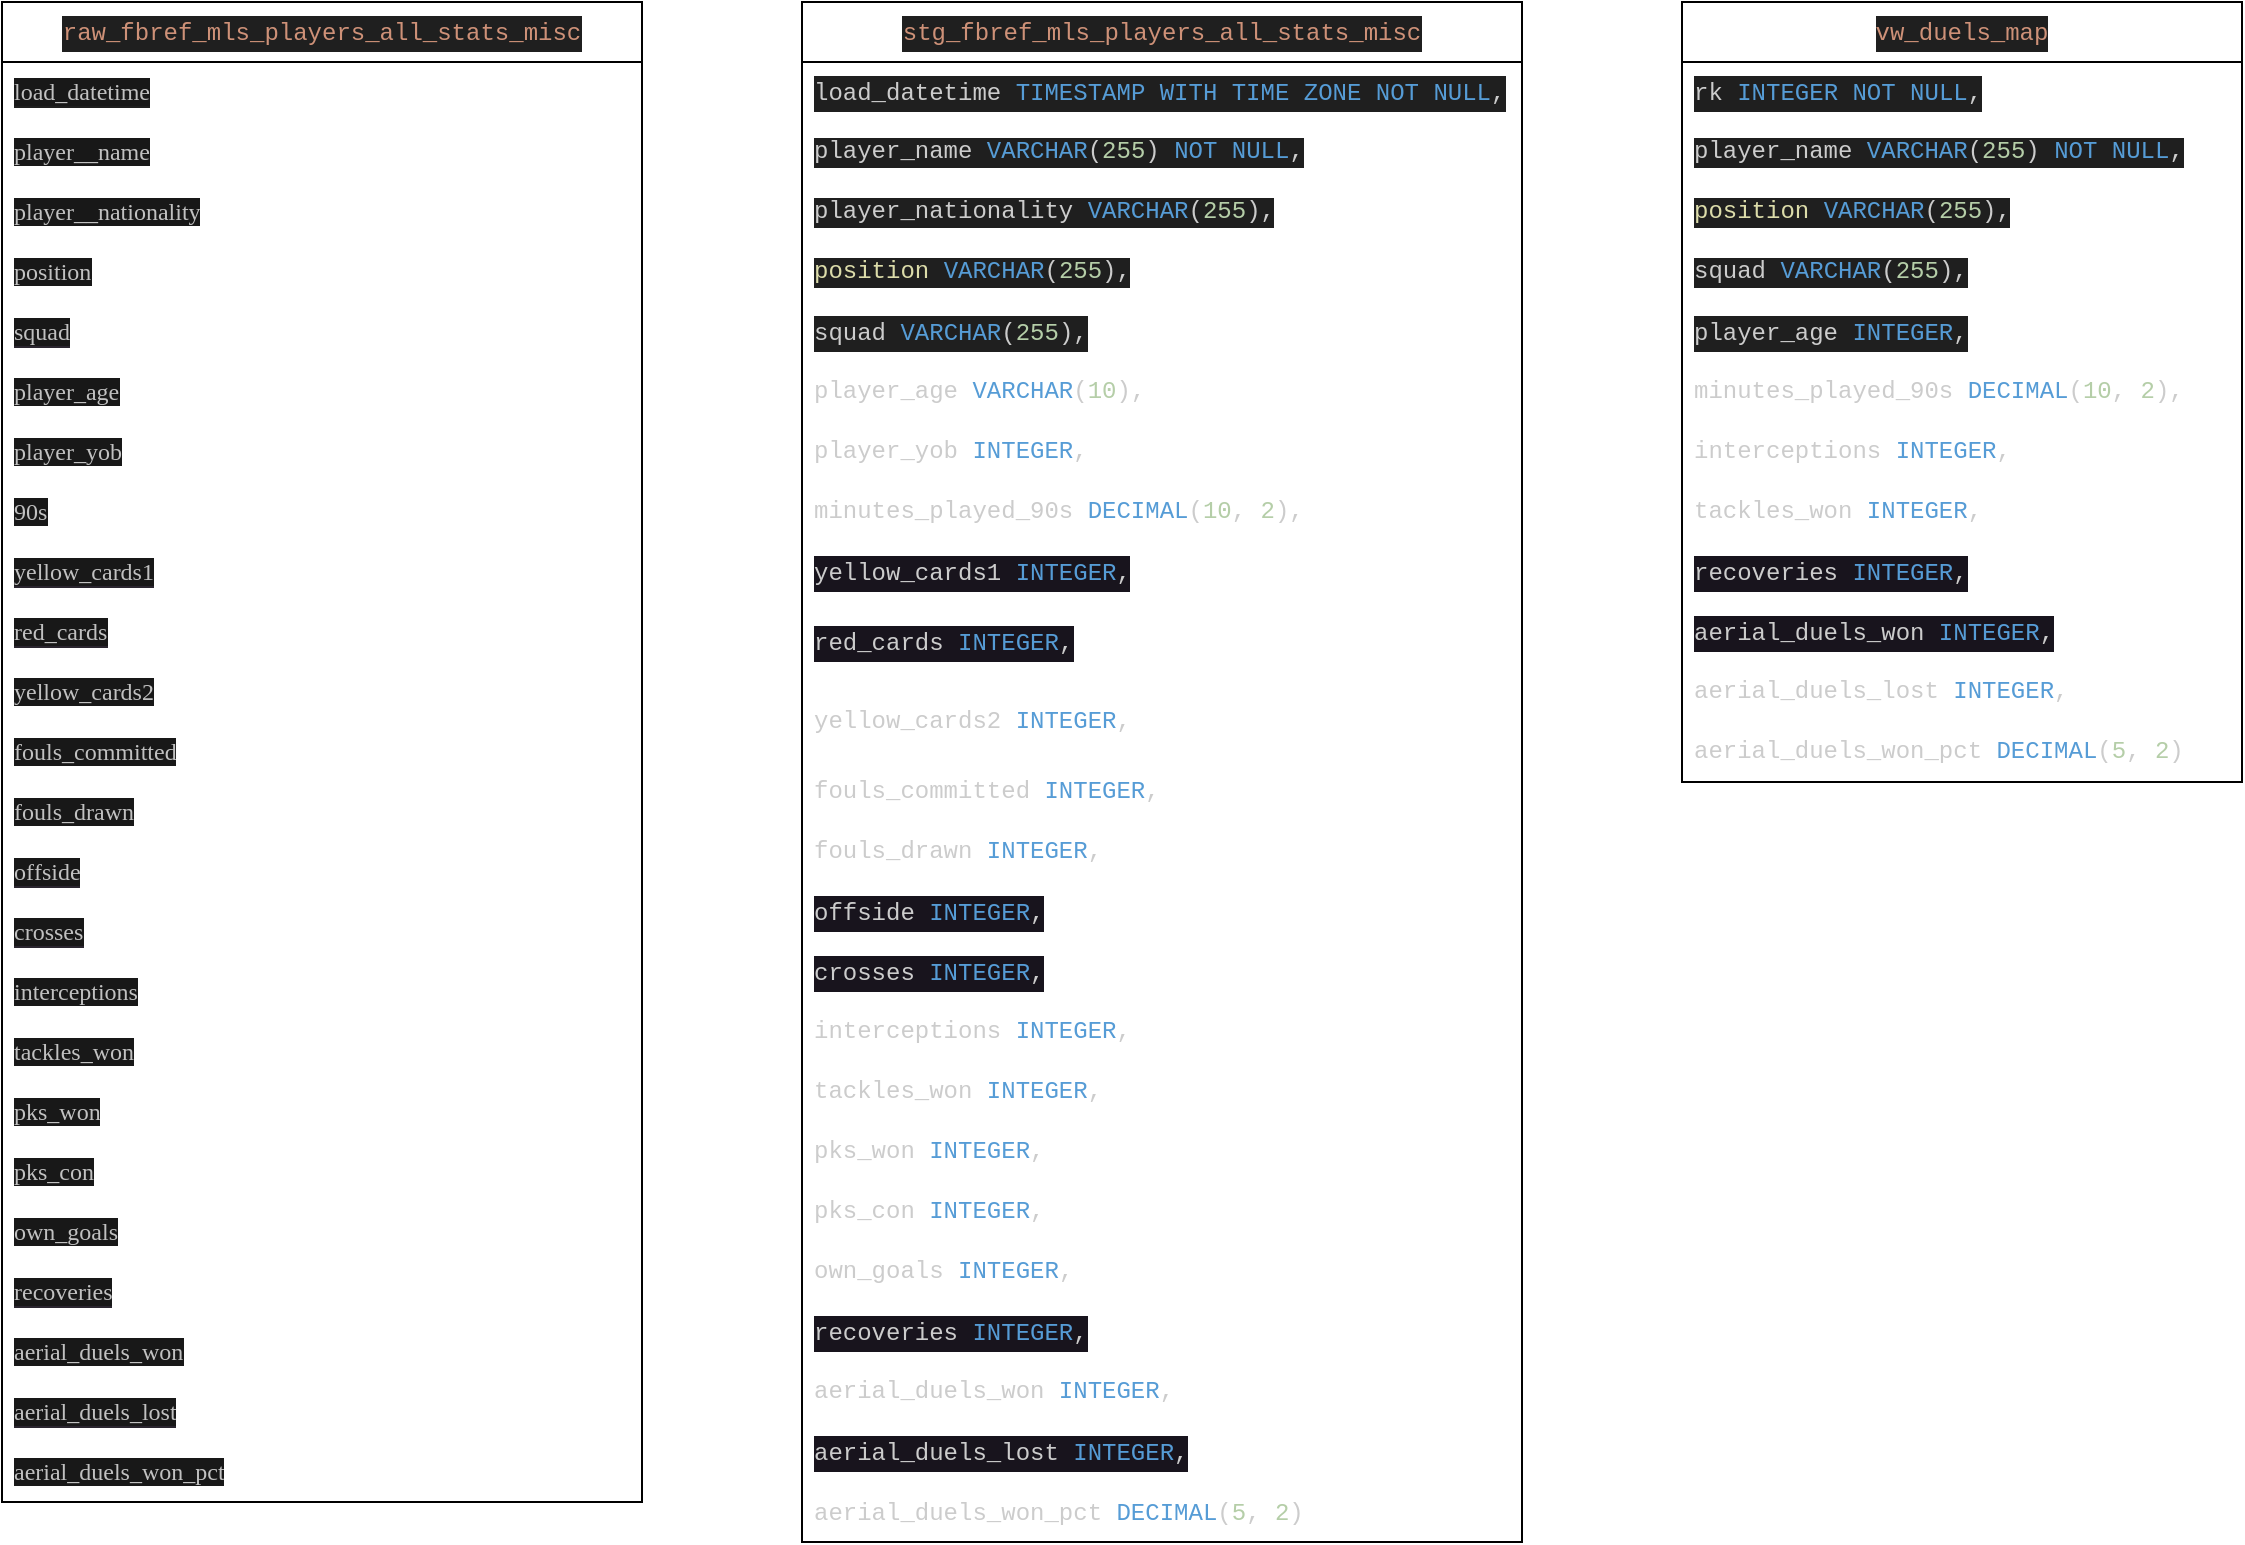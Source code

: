 <mxfile>
    <diagram id="2ooPZvYJXA2Dabi7b_5V" name="Page-1">
        <mxGraphModel dx="1432" dy="1253" grid="1" gridSize="10" guides="1" tooltips="1" connect="1" arrows="1" fold="1" page="0" pageScale="1" pageWidth="850" pageHeight="1100" math="0" shadow="0">
            <root>
                <mxCell id="0"/>
                <mxCell id="1" parent="0"/>
                <mxCell id="2" value="&lt;div style=&quot;color: rgb(204, 204, 204); background-color: rgb(31, 31, 31); font-family: Menlo, Monaco, &amp;quot;Courier New&amp;quot;, monospace; line-height: 18px;&quot;&gt;&lt;span style=&quot;color: #ce9178;&quot;&gt;raw_fbref_mls_players_all_stats_misc&lt;/span&gt;&lt;/div&gt;" style="swimlane;fontStyle=0;childLayout=stackLayout;horizontal=1;startSize=30;horizontalStack=0;resizeParent=1;resizeParentMax=0;resizeLast=0;collapsible=1;marginBottom=0;whiteSpace=wrap;html=1;" vertex="1" parent="1">
                    <mxGeometry x="-400" y="-40" width="320" height="750" as="geometry">
                        <mxRectangle x="120" y="330" width="300" height="30" as="alternateBounds"/>
                    </mxGeometry>
                </mxCell>
                <mxCell id="3" value="&lt;div style=&quot;color: rgb(204, 204, 204); background-color: rgb(31, 31, 31); font-family: Menlo, Monaco, &amp;quot;Courier New&amp;quot;, monospace; line-height: 18px;&quot;&gt;&lt;p style=&quot;margin: 0px; font-variant-numeric: normal; font-variant-east-asian: normal; font-variant-alternates: normal; font-size-adjust: none; font-kerning: auto; font-optical-sizing: auto; font-feature-settings: normal; font-variation-settings: normal; font-variant-position: normal; font-stretch: normal; line-height: normal; font-family: Menlo; color: rgb(193, 193, 193); -webkit-text-stroke-color: rgb(193, 193, 193);&quot; class=&quot;p1&quot;&gt;&lt;span style=&quot;font-kerning: none; background-color: rgb(24, 24, 24);&quot; class=&quot;s1&quot;&gt;load_datetime&lt;/span&gt;&lt;/p&gt;&lt;/div&gt;" style="text;strokeColor=none;fillColor=none;align=left;verticalAlign=middle;spacingLeft=4;spacingRight=4;overflow=hidden;points=[[0,0.5],[1,0.5]];portConstraint=eastwest;rotatable=0;whiteSpace=wrap;html=1;" vertex="1" parent="2">
                    <mxGeometry y="30" width="320" height="30" as="geometry"/>
                </mxCell>
                <mxCell id="4" value="&lt;p style=&quot;font-variant-numeric: normal; font-variant-east-asian: normal; font-variant-alternates: normal; font-size-adjust: none; font-kerning: auto; font-optical-sizing: auto; font-feature-settings: normal; font-variation-settings: normal; font-variant-position: normal; font-stretch: normal; line-height: normal; font-family: Menlo; -webkit-text-stroke-color: rgb(193, 193, 193); margin: 0px; color: rgb(193, 193, 193);&quot; class=&quot;p1&quot;&gt;&lt;span style=&quot;font-kerning: none; background-color: rgb(24, 24, 24);&quot; class=&quot;s1&quot;&gt;player__name&lt;/span&gt;&lt;/p&gt;" style="text;strokeColor=none;fillColor=none;align=left;verticalAlign=middle;spacingLeft=4;spacingRight=4;overflow=hidden;points=[[0,0.5],[1,0.5]];portConstraint=eastwest;rotatable=0;whiteSpace=wrap;html=1;" vertex="1" parent="2">
                    <mxGeometry y="60" width="320" height="30" as="geometry"/>
                </mxCell>
                <mxCell id="5" value="&lt;p style=&quot;font-variant-numeric: normal; font-variant-east-asian: normal; font-variant-alternates: normal; font-size-adjust: none; font-kerning: auto; font-optical-sizing: auto; font-feature-settings: normal; font-variation-settings: normal; font-variant-position: normal; font-stretch: normal; line-height: normal; font-family: Menlo; -webkit-text-stroke-color: rgb(193, 193, 193); margin: 0px; color: rgb(193, 193, 193);&quot; class=&quot;p1&quot;&gt;&lt;span style=&quot;font-kerning: none; background-color: rgb(24, 24, 24);&quot; class=&quot;s1&quot;&gt;player__nationality&lt;/span&gt;&lt;/p&gt;" style="text;strokeColor=none;fillColor=none;align=left;verticalAlign=middle;spacingLeft=4;spacingRight=4;overflow=hidden;points=[[0,0.5],[1,0.5]];portConstraint=eastwest;rotatable=0;whiteSpace=wrap;html=1;" vertex="1" parent="2">
                    <mxGeometry y="90" width="320" height="30" as="geometry"/>
                </mxCell>
                <mxCell id="11" value="&lt;p style=&quot;margin: 0px; font-variant-numeric: normal; font-variant-east-asian: normal; font-variant-alternates: normal; font-size-adjust: none; font-kerning: auto; font-optical-sizing: auto; font-feature-settings: normal; font-variation-settings: normal; font-variant-position: normal; font-stretch: normal; line-height: normal; font-family: Menlo; color: rgb(193, 193, 193); -webkit-text-stroke-color: rgb(193, 193, 193);&quot; class=&quot;p1&quot;&gt;&lt;span style=&quot;font-kerning: none; background-color: rgb(24, 24, 24);&quot; class=&quot;s1&quot;&gt;position&lt;/span&gt;&lt;/p&gt;" style="text;strokeColor=none;fillColor=none;align=left;verticalAlign=middle;spacingLeft=4;spacingRight=4;overflow=hidden;points=[[0,0.5],[1,0.5]];portConstraint=eastwest;rotatable=0;whiteSpace=wrap;html=1;" vertex="1" parent="2">
                    <mxGeometry y="120" width="320" height="30" as="geometry"/>
                </mxCell>
                <mxCell id="21" value="&lt;div style=&quot;color: rgb(204, 204, 204); background-color: rgb(31, 31, 31); font-family: Menlo, Monaco, &amp;quot;Courier New&amp;quot;, monospace; line-height: 18px;&quot;&gt;&lt;p style=&quot;font-variant-numeric: normal; font-variant-east-asian: normal; font-variant-alternates: normal; font-size-adjust: none; font-kerning: auto; font-optical-sizing: auto; font-feature-settings: normal; font-variation-settings: normal; font-variant-position: normal; font-stretch: normal; line-height: normal; font-family: Menlo; -webkit-text-stroke-color: rgb(193, 193, 193); background-color: rgb(42, 37, 47); margin: 0px; color: rgb(193, 193, 193);&quot; class=&quot;p1&quot;&gt;&lt;span style=&quot;font-kerning: none; background-color: rgb(24, 24, 24);&quot; class=&quot;s1&quot;&gt;squad&lt;/span&gt;&lt;/p&gt;&lt;/div&gt;" style="text;strokeColor=none;fillColor=none;align=left;verticalAlign=middle;spacingLeft=4;spacingRight=4;overflow=hidden;points=[[0,0.5],[1,0.5]];portConstraint=eastwest;rotatable=0;whiteSpace=wrap;html=1;" vertex="1" parent="2">
                    <mxGeometry y="150" width="320" height="30" as="geometry"/>
                </mxCell>
                <mxCell id="23" value="&lt;p style=&quot;font-variant-numeric: normal; font-variant-east-asian: normal; font-variant-alternates: normal; font-size-adjust: none; font-kerning: auto; font-optical-sizing: auto; font-feature-settings: normal; font-variation-settings: normal; font-variant-position: normal; font-stretch: normal; line-height: normal; font-family: Menlo; -webkit-text-stroke-color: rgb(193, 193, 193); margin: 0px; color: rgb(193, 193, 193);&quot; class=&quot;p1&quot;&gt;&lt;span style=&quot;font-kerning: none; background-color: rgb(24, 24, 24);&quot; class=&quot;s1&quot;&gt;player_age&lt;/span&gt;&lt;/p&gt;" style="text;strokeColor=none;fillColor=none;align=left;verticalAlign=middle;spacingLeft=4;spacingRight=4;overflow=hidden;points=[[0,0.5],[1,0.5]];portConstraint=eastwest;rotatable=0;whiteSpace=wrap;html=1;" vertex="1" parent="2">
                    <mxGeometry y="180" width="320" height="30" as="geometry"/>
                </mxCell>
                <mxCell id="22" value="&lt;p style=&quot;font-variant-numeric: normal; font-variant-east-asian: normal; font-variant-alternates: normal; font-size-adjust: none; font-kerning: auto; font-optical-sizing: auto; font-feature-settings: normal; font-variation-settings: normal; font-variant-position: normal; font-stretch: normal; line-height: normal; font-family: Menlo; -webkit-text-stroke-color: rgb(193, 193, 193); margin: 0px; color: rgb(193, 193, 193);&quot; class=&quot;p1&quot;&gt;&lt;span style=&quot;font-kerning: none; background-color: rgb(24, 24, 24);&quot; class=&quot;s1&quot;&gt;player_yob&lt;/span&gt;&lt;/p&gt;" style="text;strokeColor=none;fillColor=none;align=left;verticalAlign=middle;spacingLeft=4;spacingRight=4;overflow=hidden;points=[[0,0.5],[1,0.5]];portConstraint=eastwest;rotatable=0;whiteSpace=wrap;html=1;" vertex="1" parent="2">
                    <mxGeometry y="210" width="320" height="30" as="geometry"/>
                </mxCell>
                <mxCell id="10" value="&lt;p style=&quot;font-variant-numeric: normal; font-variant-east-asian: normal; font-variant-alternates: normal; font-size-adjust: none; font-kerning: auto; font-optical-sizing: auto; font-feature-settings: normal; font-variation-settings: normal; font-variant-position: normal; font-stretch: normal; line-height: normal; font-family: Menlo; -webkit-text-stroke-color: rgb(193, 193, 193); margin: 0px; color: rgb(193, 193, 193);&quot; class=&quot;p1&quot;&gt;&lt;span style=&quot;font-kerning: none; background-color: rgb(24, 24, 24);&quot; class=&quot;s1&quot;&gt;90s&lt;/span&gt;&lt;/p&gt;" style="text;strokeColor=none;fillColor=none;align=left;verticalAlign=middle;spacingLeft=4;spacingRight=4;overflow=hidden;points=[[0,0.5],[1,0.5]];portConstraint=eastwest;rotatable=0;whiteSpace=wrap;html=1;" vertex="1" parent="2">
                    <mxGeometry y="240" width="320" height="30" as="geometry"/>
                </mxCell>
                <mxCell id="12" value="&lt;div style=&quot;color: rgb(204, 204, 204); background-color: rgb(31, 31, 31); font-family: Menlo, Monaco, &amp;quot;Courier New&amp;quot;, monospace; line-height: 18px;&quot;&gt;&lt;p style=&quot;font-variant-numeric: normal; font-variant-east-asian: normal; font-variant-alternates: normal; font-size-adjust: none; font-kerning: auto; font-optical-sizing: auto; font-feature-settings: normal; font-variation-settings: normal; font-variant-position: normal; font-stretch: normal; line-height: normal; font-family: Menlo; -webkit-text-stroke-color: rgb(193, 193, 193); background-color: rgb(42, 37, 47); margin: 0px; color: rgb(193, 193, 193);&quot; class=&quot;p1&quot;&gt;&lt;span style=&quot;font-kerning: none; background-color: rgb(24, 24, 24);&quot; class=&quot;s1&quot;&gt;yellow_cards1&lt;/span&gt;&lt;/p&gt;&lt;/div&gt;" style="text;strokeColor=none;fillColor=none;align=left;verticalAlign=middle;spacingLeft=4;spacingRight=4;overflow=hidden;points=[[0,0.5],[1,0.5]];portConstraint=eastwest;rotatable=0;whiteSpace=wrap;html=1;" vertex="1" parent="2">
                    <mxGeometry y="270" width="320" height="30" as="geometry"/>
                </mxCell>
                <mxCell id="24" value="&lt;div style=&quot;color: rgb(204, 204, 204); background-color: rgb(31, 31, 31); font-family: Menlo, Monaco, &amp;quot;Courier New&amp;quot;, monospace; line-height: 18px;&quot;&gt;&lt;p style=&quot;font-variant-numeric: normal; font-variant-east-asian: normal; font-variant-alternates: normal; font-size-adjust: none; font-kerning: auto; font-optical-sizing: auto; font-feature-settings: normal; font-variation-settings: normal; font-variant-position: normal; font-stretch: normal; line-height: normal; font-family: Menlo; -webkit-text-stroke-color: rgb(193, 193, 193); background-color: rgb(42, 37, 47); margin: 0px; color: rgb(193, 193, 193);&quot; class=&quot;p1&quot;&gt;&lt;span style=&quot;font-kerning: none; background-color: rgb(24, 24, 24);&quot; class=&quot;s1&quot;&gt;red_cards&lt;/span&gt;&lt;/p&gt;&lt;/div&gt;" style="text;strokeColor=none;fillColor=none;align=left;verticalAlign=middle;spacingLeft=4;spacingRight=4;overflow=hidden;points=[[0,0.5],[1,0.5]];portConstraint=eastwest;rotatable=0;whiteSpace=wrap;html=1;" vertex="1" parent="2">
                    <mxGeometry y="300" width="320" height="30" as="geometry"/>
                </mxCell>
                <mxCell id="26" value="&lt;p style=&quot;font-variant-numeric: normal; font-variant-east-asian: normal; font-variant-alternates: normal; font-size-adjust: none; font-kerning: auto; font-optical-sizing: auto; font-feature-settings: normal; font-variation-settings: normal; font-variant-position: normal; font-stretch: normal; line-height: normal; font-family: Menlo; -webkit-text-stroke-color: rgb(193, 193, 193); margin: 0px; color: rgb(193, 193, 193);&quot; class=&quot;p1&quot;&gt;&lt;span style=&quot;font-kerning: none; background-color: rgb(24, 24, 24);&quot; class=&quot;s1&quot;&gt;yellow_cards2&lt;/span&gt;&lt;/p&gt;" style="text;strokeColor=none;fillColor=none;align=left;verticalAlign=middle;spacingLeft=4;spacingRight=4;overflow=hidden;points=[[0,0.5],[1,0.5]];portConstraint=eastwest;rotatable=0;whiteSpace=wrap;html=1;" vertex="1" parent="2">
                    <mxGeometry y="330" width="320" height="30" as="geometry"/>
                </mxCell>
                <mxCell id="25" value="&lt;p style=&quot;font-variant-numeric: normal; font-variant-east-asian: normal; font-variant-alternates: normal; font-size-adjust: none; font-kerning: auto; font-optical-sizing: auto; font-feature-settings: normal; font-variation-settings: normal; font-variant-position: normal; font-stretch: normal; line-height: normal; font-family: Menlo; -webkit-text-stroke-color: rgb(193, 193, 193); margin: 0px; color: rgb(193, 193, 193);&quot; class=&quot;p1&quot;&gt;&lt;span style=&quot;font-kerning: none; background-color: rgb(24, 24, 24);&quot; class=&quot;s1&quot;&gt;fouls_committed&lt;/span&gt;&lt;/p&gt;" style="text;strokeColor=none;fillColor=none;align=left;verticalAlign=middle;spacingLeft=4;spacingRight=4;overflow=hidden;points=[[0,0.5],[1,0.5]];portConstraint=eastwest;rotatable=0;whiteSpace=wrap;html=1;" vertex="1" parent="2">
                    <mxGeometry y="360" width="320" height="30" as="geometry"/>
                </mxCell>
                <mxCell id="14" value="&lt;p style=&quot;font-variant-numeric: normal; font-variant-east-asian: normal; font-variant-alternates: normal; font-size-adjust: none; font-kerning: auto; font-optical-sizing: auto; font-feature-settings: normal; font-variation-settings: normal; font-variant-position: normal; font-stretch: normal; line-height: normal; font-family: Menlo; -webkit-text-stroke-color: rgb(193, 193, 193); margin: 0px; color: rgb(193, 193, 193);&quot; class=&quot;p1&quot;&gt;&lt;span style=&quot;font-kerning: none; background-color: rgb(24, 24, 24);&quot; class=&quot;s1&quot;&gt;fouls_drawn&lt;/span&gt;&lt;/p&gt;" style="text;strokeColor=none;fillColor=none;align=left;verticalAlign=middle;spacingLeft=4;spacingRight=4;overflow=hidden;points=[[0,0.5],[1,0.5]];portConstraint=eastwest;rotatable=0;whiteSpace=wrap;html=1;" vertex="1" parent="2">
                    <mxGeometry y="390" width="320" height="30" as="geometry"/>
                </mxCell>
                <mxCell id="15" value="&lt;div style=&quot;color: rgb(204, 204, 204); background-color: rgb(31, 31, 31); font-family: Menlo, Monaco, &amp;quot;Courier New&amp;quot;, monospace; line-height: 18px;&quot;&gt;&lt;p style=&quot;font-variant-numeric: normal; font-variant-east-asian: normal; font-variant-alternates: normal; font-size-adjust: none; font-kerning: auto; font-optical-sizing: auto; font-feature-settings: normal; font-variation-settings: normal; font-variant-position: normal; font-stretch: normal; line-height: normal; font-family: Menlo; -webkit-text-stroke-color: rgb(193, 193, 193); background-color: rgb(42, 37, 47); margin: 0px; color: rgb(193, 193, 193);&quot; class=&quot;p1&quot;&gt;&lt;span style=&quot;font-kerning: none; background-color: rgb(24, 24, 24);&quot; class=&quot;s1&quot;&gt;offside&lt;/span&gt;&lt;/p&gt;&lt;/div&gt;" style="text;strokeColor=none;fillColor=none;align=left;verticalAlign=middle;spacingLeft=4;spacingRight=4;overflow=hidden;points=[[0,0.5],[1,0.5]];portConstraint=eastwest;rotatable=0;whiteSpace=wrap;html=1;" vertex="1" parent="2">
                    <mxGeometry y="420" width="320" height="30" as="geometry"/>
                </mxCell>
                <mxCell id="18" value="&lt;div style=&quot;color: rgb(204, 204, 204); background-color: rgb(31, 31, 31); font-family: Menlo, Monaco, &amp;quot;Courier New&amp;quot;, monospace; line-height: 18px;&quot;&gt;&lt;p style=&quot;font-variant-numeric: normal; font-variant-east-asian: normal; font-variant-alternates: normal; font-size-adjust: none; font-kerning: auto; font-optical-sizing: auto; font-feature-settings: normal; font-variation-settings: normal; font-variant-position: normal; font-stretch: normal; line-height: normal; font-family: Menlo; -webkit-text-stroke-color: rgb(193, 193, 193); background-color: rgb(42, 37, 47); margin: 0px; color: rgb(193, 193, 193);&quot; class=&quot;p1&quot;&gt;&lt;span style=&quot;font-kerning: none; background-color: rgb(24, 24, 24);&quot; class=&quot;s1&quot;&gt;crosses&lt;/span&gt;&lt;/p&gt;&lt;/div&gt;" style="text;strokeColor=none;fillColor=none;align=left;verticalAlign=middle;spacingLeft=4;spacingRight=4;overflow=hidden;points=[[0,0.5],[1,0.5]];portConstraint=eastwest;rotatable=0;whiteSpace=wrap;html=1;" vertex="1" parent="2">
                    <mxGeometry y="450" width="320" height="30" as="geometry"/>
                </mxCell>
                <mxCell id="20" value="&lt;p style=&quot;font-variant-numeric: normal; font-variant-east-asian: normal; font-variant-alternates: normal; font-size-adjust: none; font-kerning: auto; font-optical-sizing: auto; font-feature-settings: normal; font-variation-settings: normal; font-variant-position: normal; font-stretch: normal; line-height: normal; font-family: Menlo; -webkit-text-stroke-color: rgb(193, 193, 193); margin: 0px; color: rgb(193, 193, 193);&quot; class=&quot;p1&quot;&gt;&lt;span style=&quot;font-kerning: none; background-color: rgb(24, 24, 24);&quot; class=&quot;s1&quot;&gt;interceptions&lt;/span&gt;&lt;/p&gt;" style="text;strokeColor=none;fillColor=none;align=left;verticalAlign=middle;spacingLeft=4;spacingRight=4;overflow=hidden;points=[[0,0.5],[1,0.5]];portConstraint=eastwest;rotatable=0;whiteSpace=wrap;html=1;" vertex="1" parent="2">
                    <mxGeometry y="480" width="320" height="30" as="geometry"/>
                </mxCell>
                <mxCell id="19" value="&lt;p style=&quot;font-variant-numeric: normal; font-variant-east-asian: normal; font-variant-alternates: normal; font-size-adjust: none; font-kerning: auto; font-optical-sizing: auto; font-feature-settings: normal; font-variation-settings: normal; font-variant-position: normal; font-stretch: normal; line-height: normal; font-family: Menlo; -webkit-text-stroke-color: rgb(193, 193, 193); margin: 0px; color: rgb(193, 193, 193);&quot; class=&quot;p1&quot;&gt;&lt;span style=&quot;font-kerning: none; background-color: rgb(24, 24, 24);&quot; class=&quot;s1&quot;&gt;tackles_won&lt;/span&gt;&lt;/p&gt;" style="text;strokeColor=none;fillColor=none;align=left;verticalAlign=middle;spacingLeft=4;spacingRight=4;overflow=hidden;points=[[0,0.5],[1,0.5]];portConstraint=eastwest;rotatable=0;whiteSpace=wrap;html=1;" vertex="1" parent="2">
                    <mxGeometry y="510" width="320" height="30" as="geometry"/>
                </mxCell>
                <mxCell id="17" value="&lt;p style=&quot;font-variant-numeric: normal; font-variant-east-asian: normal; font-variant-alternates: normal; font-size-adjust: none; font-kerning: auto; font-optical-sizing: auto; font-feature-settings: normal; font-variation-settings: normal; font-variant-position: normal; font-stretch: normal; line-height: normal; font-family: Menlo; -webkit-text-stroke-color: rgb(193, 193, 193); margin: 0px; color: rgb(193, 193, 193);&quot; class=&quot;p1&quot;&gt;&lt;span style=&quot;background-color: rgb(24, 24, 24);&quot;&gt;pks_won&lt;/span&gt;&lt;br&gt;&lt;/p&gt;" style="text;strokeColor=none;fillColor=none;align=left;verticalAlign=middle;spacingLeft=4;spacingRight=4;overflow=hidden;points=[[0,0.5],[1,0.5]];portConstraint=eastwest;rotatable=0;whiteSpace=wrap;html=1;" vertex="1" parent="2">
                    <mxGeometry y="540" width="320" height="30" as="geometry"/>
                </mxCell>
                <mxCell id="16" value="&lt;p style=&quot;font-variant-numeric: normal; font-variant-east-asian: normal; font-variant-alternates: normal; font-size-adjust: none; font-kerning: auto; font-optical-sizing: auto; font-feature-settings: normal; font-variation-settings: normal; font-variant-position: normal; font-stretch: normal; line-height: normal; font-family: Menlo; -webkit-text-stroke-color: rgb(193, 193, 193); margin: 0px; color: rgb(193, 193, 193);&quot; class=&quot;p1&quot;&gt;&lt;span style=&quot;font-kerning: none; background-color: rgb(24, 24, 24);&quot; class=&quot;s1&quot;&gt;pks_con&lt;/span&gt;&lt;/p&gt;" style="text;strokeColor=none;fillColor=none;align=left;verticalAlign=middle;spacingLeft=4;spacingRight=4;overflow=hidden;points=[[0,0.5],[1,0.5]];portConstraint=eastwest;rotatable=0;whiteSpace=wrap;html=1;" vertex="1" parent="2">
                    <mxGeometry y="570" width="320" height="30" as="geometry"/>
                </mxCell>
                <mxCell id="13" value="&lt;p style=&quot;font-variant-numeric: normal; font-variant-east-asian: normal; font-variant-alternates: normal; font-size-adjust: none; font-kerning: auto; font-optical-sizing: auto; font-feature-settings: normal; font-variation-settings: normal; font-variant-position: normal; font-stretch: normal; line-height: normal; font-family: Menlo; -webkit-text-stroke-color: rgb(193, 193, 193); margin: 0px; color: rgb(193, 193, 193);&quot; class=&quot;p1&quot;&gt;&lt;span style=&quot;font-kerning: none; background-color: rgb(24, 24, 24);&quot; class=&quot;s1&quot;&gt;own_goals&lt;/span&gt;&lt;/p&gt;" style="text;strokeColor=none;fillColor=none;align=left;verticalAlign=middle;spacingLeft=4;spacingRight=4;overflow=hidden;points=[[0,0.5],[1,0.5]];portConstraint=eastwest;rotatable=0;whiteSpace=wrap;html=1;" vertex="1" parent="2">
                    <mxGeometry y="600" width="320" height="30" as="geometry"/>
                </mxCell>
                <mxCell id="9" value="&lt;div style=&quot;color: rgb(204, 204, 204); background-color: rgb(31, 31, 31); font-family: Menlo, Monaco, &amp;quot;Courier New&amp;quot;, monospace; line-height: 18px;&quot;&gt;&lt;p style=&quot;font-variant-numeric: normal; font-variant-east-asian: normal; font-variant-alternates: normal; font-size-adjust: none; font-kerning: auto; font-optical-sizing: auto; font-feature-settings: normal; font-variation-settings: normal; font-variant-position: normal; font-stretch: normal; line-height: normal; font-family: Menlo; -webkit-text-stroke-color: rgb(193, 193, 193); background-color: rgb(42, 37, 47); margin: 0px; color: rgb(193, 193, 193);&quot; class=&quot;p1&quot;&gt;&lt;span style=&quot;font-kerning: none; background-color: rgb(24, 24, 24);&quot; class=&quot;s1&quot;&gt;recoveries&lt;/span&gt;&lt;/p&gt;&lt;/div&gt;" style="text;strokeColor=none;fillColor=none;align=left;verticalAlign=middle;spacingLeft=4;spacingRight=4;overflow=hidden;points=[[0,0.5],[1,0.5]];portConstraint=eastwest;rotatable=0;whiteSpace=wrap;html=1;" vertex="1" parent="2">
                    <mxGeometry y="630" width="320" height="30" as="geometry"/>
                </mxCell>
                <mxCell id="27" value="&lt;p style=&quot;margin: 0px; font-variant-numeric: normal; font-variant-east-asian: normal; font-variant-alternates: normal; font-size-adjust: none; font-kerning: auto; font-optical-sizing: auto; font-feature-settings: normal; font-variation-settings: normal; font-variant-position: normal; font-stretch: normal; line-height: normal; font-family: Menlo; color: rgb(193, 193, 193); -webkit-text-stroke-color: rgb(193, 193, 193);&quot; class=&quot;p1&quot;&gt;&lt;span style=&quot;font-kerning: none; background-color: rgb(24, 24, 24);&quot; class=&quot;s1&quot;&gt;aerial_duels_won&lt;/span&gt;&lt;/p&gt;" style="text;strokeColor=none;fillColor=none;align=left;verticalAlign=middle;spacingLeft=4;spacingRight=4;overflow=hidden;points=[[0,0.5],[1,0.5]];portConstraint=eastwest;rotatable=0;whiteSpace=wrap;html=1;" vertex="1" parent="2">
                    <mxGeometry y="660" width="320" height="30" as="geometry"/>
                </mxCell>
                <mxCell id="29" value="&lt;div style=&quot;color: rgb(204, 204, 204); background-color: rgb(31, 31, 31); font-family: Menlo, Monaco, &amp;quot;Courier New&amp;quot;, monospace; line-height: 18px;&quot;&gt;&lt;p style=&quot;font-variant-numeric: normal; font-variant-east-asian: normal; font-variant-alternates: normal; font-size-adjust: none; font-kerning: auto; font-optical-sizing: auto; font-feature-settings: normal; font-variation-settings: normal; font-variant-position: normal; font-stretch: normal; line-height: normal; font-family: Menlo; -webkit-text-stroke-color: rgb(193, 193, 193); background-color: rgb(42, 37, 47); margin: 0px; color: rgb(193, 193, 193);&quot; class=&quot;p1&quot;&gt;&lt;span style=&quot;font-kerning: none; background-color: rgb(24, 24, 24);&quot; class=&quot;s1&quot;&gt;aerial_duels_lost&lt;/span&gt;&lt;/p&gt;&lt;/div&gt;" style="text;strokeColor=none;fillColor=none;align=left;verticalAlign=middle;spacingLeft=4;spacingRight=4;overflow=hidden;points=[[0,0.5],[1,0.5]];portConstraint=eastwest;rotatable=0;whiteSpace=wrap;html=1;" vertex="1" parent="2">
                    <mxGeometry y="690" width="320" height="30" as="geometry"/>
                </mxCell>
                <mxCell id="28" value="&lt;p style=&quot;font-variant-numeric: normal; font-variant-east-asian: normal; font-variant-alternates: normal; font-size-adjust: none; font-kerning: auto; font-optical-sizing: auto; font-feature-settings: normal; font-variation-settings: normal; font-variant-position: normal; font-stretch: normal; line-height: normal; font-family: Menlo; -webkit-text-stroke-color: rgb(193, 193, 193); margin: 0px; color: rgb(193, 193, 193);&quot; class=&quot;p1&quot;&gt;&lt;span style=&quot;background-color: rgb(24, 24, 24);&quot;&gt;aerial_duels_won_pct&lt;/span&gt;&lt;br&gt;&lt;/p&gt;" style="text;strokeColor=none;fillColor=none;align=left;verticalAlign=middle;spacingLeft=4;spacingRight=4;overflow=hidden;points=[[0,0.5],[1,0.5]];portConstraint=eastwest;rotatable=0;whiteSpace=wrap;html=1;" vertex="1" parent="2">
                    <mxGeometry y="720" width="320" height="30" as="geometry"/>
                </mxCell>
                <mxCell id="30" value="&lt;div style=&quot;color: rgb(204, 204, 204); background-color: rgb(31, 31, 31); font-family: Menlo, Monaco, &amp;quot;Courier New&amp;quot;, monospace; line-height: 18px;&quot;&gt;&lt;div style=&quot;line-height: 18px;&quot;&gt;&lt;span style=&quot;color: #ce9178;&quot;&gt;stg_fbref_mls_players_all_stats_misc&lt;/span&gt;&lt;/div&gt;&lt;/div&gt;" style="swimlane;fontStyle=0;childLayout=stackLayout;horizontal=1;startSize=30;horizontalStack=0;resizeParent=1;resizeParentMax=0;resizeLast=0;collapsible=1;marginBottom=0;whiteSpace=wrap;html=1;" vertex="1" parent="1">
                    <mxGeometry y="-40" width="360" height="770" as="geometry">
                        <mxRectangle x="120" y="330" width="300" height="30" as="alternateBounds"/>
                    </mxGeometry>
                </mxCell>
                <mxCell id="31" value="&lt;div style=&quot;color: rgb(204, 204, 204); background-color: rgb(31, 31, 31); font-family: Menlo, Monaco, &amp;quot;Courier New&amp;quot;, monospace; line-height: 18px;&quot;&gt;&lt;div style=&quot;line-height: 18px;&quot;&gt;&lt;div&gt;load_datetime &lt;span style=&quot;color: #569cd6;&quot;&gt;TIMESTAMP&lt;/span&gt; &lt;span style=&quot;color: #569cd6;&quot;&gt;WITH&lt;/span&gt; &lt;span style=&quot;color: #569cd6;&quot;&gt;TIME&lt;/span&gt; &lt;span style=&quot;color: #569cd6;&quot;&gt;ZONE&lt;/span&gt; &lt;span style=&quot;color: #569cd6;&quot;&gt;NOT&lt;/span&gt; &lt;span style=&quot;color: #569cd6;&quot;&gt;NULL&lt;/span&gt;,&lt;/div&gt;&lt;/div&gt;&lt;/div&gt;" style="text;strokeColor=none;fillColor=none;align=left;verticalAlign=middle;spacingLeft=4;spacingRight=4;overflow=hidden;points=[[0,0.5],[1,0.5]];portConstraint=eastwest;rotatable=0;whiteSpace=wrap;html=1;" vertex="1" parent="30">
                    <mxGeometry y="30" width="360" height="30" as="geometry"/>
                </mxCell>
                <mxCell id="32" value="&lt;div style=&quot;color: rgb(204, 204, 204); font-family: Menlo, Monaco, &amp;quot;Courier New&amp;quot;, monospace; background-color: rgb(31, 31, 31);&quot;&gt;player_name&amp;nbsp;&lt;span style=&quot;color: rgb(86, 156, 214);&quot;&gt;VARCHAR&lt;/span&gt;(&lt;span style=&quot;color: rgb(181, 206, 168);&quot;&gt;255&lt;/span&gt;)&amp;nbsp;&lt;span style=&quot;color: rgb(86, 156, 214);&quot;&gt;NOT&lt;/span&gt;&amp;nbsp;&lt;span style=&quot;color: rgb(86, 156, 214);&quot;&gt;NULL&lt;/span&gt;,&lt;/div&gt;" style="text;strokeColor=none;fillColor=none;align=left;verticalAlign=middle;spacingLeft=4;spacingRight=4;overflow=hidden;points=[[0,0.5],[1,0.5]];portConstraint=eastwest;rotatable=0;whiteSpace=wrap;html=1;" vertex="1" parent="30">
                    <mxGeometry y="60" width="360" height="30" as="geometry"/>
                </mxCell>
                <mxCell id="33" value="&lt;div style=&quot;color: rgb(204, 204, 204); font-family: Menlo, Monaco, &amp;quot;Courier New&amp;quot;, monospace; background-color: rgb(31, 31, 31);&quot;&gt;player_nationality&amp;nbsp;&lt;span style=&quot;color: rgb(86, 156, 214);&quot;&gt;VARCHAR&lt;/span&gt;(&lt;span style=&quot;color: rgb(181, 206, 168);&quot;&gt;255&lt;/span&gt;),&lt;/div&gt;" style="text;strokeColor=none;fillColor=none;align=left;verticalAlign=middle;spacingLeft=4;spacingRight=4;overflow=hidden;points=[[0,0.5],[1,0.5]];portConstraint=eastwest;rotatable=0;whiteSpace=wrap;html=1;" vertex="1" parent="30">
                    <mxGeometry y="90" width="360" height="30" as="geometry"/>
                </mxCell>
                <mxCell id="34" value="&lt;div style=&quot;color: rgb(204, 204, 204); font-family: Menlo, Monaco, &amp;quot;Courier New&amp;quot;, monospace; background-color: rgb(31, 31, 31);&quot;&gt;&lt;span style=&quot;color: rgb(220, 220, 170);&quot;&gt;position&lt;/span&gt;&amp;nbsp;&lt;span style=&quot;color: rgb(86, 156, 214);&quot;&gt;VARCHAR&lt;/span&gt;(&lt;span style=&quot;color: rgb(181, 206, 168);&quot;&gt;255&lt;/span&gt;),&lt;/div&gt;" style="text;strokeColor=none;fillColor=none;align=left;verticalAlign=middle;spacingLeft=4;spacingRight=4;overflow=hidden;points=[[0,0.5],[1,0.5]];portConstraint=eastwest;rotatable=0;whiteSpace=wrap;html=1;" vertex="1" parent="30">
                    <mxGeometry y="120" width="360" height="30" as="geometry"/>
                </mxCell>
                <mxCell id="35" value="&lt;div style=&quot;color: rgb(204, 204, 204); background-color: rgb(31, 31, 31); font-family: Menlo, Monaco, &amp;quot;Courier New&amp;quot;, monospace; line-height: 18px;&quot;&gt;&lt;div&gt;squad&amp;nbsp;&lt;span style=&quot;color: rgb(86, 156, 214);&quot;&gt;VARCHAR&lt;/span&gt;(&lt;span style=&quot;color: rgb(181, 206, 168);&quot;&gt;255&lt;/span&gt;),&lt;/div&gt;&lt;/div&gt;" style="text;strokeColor=none;fillColor=none;align=left;verticalAlign=middle;spacingLeft=4;spacingRight=4;overflow=hidden;points=[[0,0.5],[1,0.5]];portConstraint=eastwest;rotatable=0;whiteSpace=wrap;html=1;" vertex="1" parent="30">
                    <mxGeometry y="150" width="360" height="30" as="geometry"/>
                </mxCell>
                <mxCell id="36" value="&lt;div style=&quot;color: rgb(204, 204, 204); font-family: Menlo, Monaco, &amp;quot;Courier New&amp;quot;, monospace;&quot;&gt;player_age&amp;nbsp;&lt;span style=&quot;color: rgb(86, 156, 214);&quot;&gt;VARCHAR&lt;/span&gt;(&lt;span style=&quot;color: rgb(181, 206, 168);&quot;&gt;10&lt;/span&gt;),&lt;/div&gt;" style="text;strokeColor=none;fillColor=none;align=left;verticalAlign=middle;spacingLeft=4;spacingRight=4;overflow=hidden;points=[[0,0.5],[1,0.5]];portConstraint=eastwest;rotatable=0;whiteSpace=wrap;html=1;" vertex="1" parent="30">
                    <mxGeometry y="180" width="360" height="30" as="geometry"/>
                </mxCell>
                <mxCell id="37" value="&lt;div style=&quot;color: rgb(204, 204, 204); font-family: Menlo, Monaco, &amp;quot;Courier New&amp;quot;, monospace;&quot;&gt;player_yob&amp;nbsp;&lt;span style=&quot;color: rgb(86, 156, 214);&quot;&gt;INTEGER&lt;/span&gt;,&lt;/div&gt;" style="text;strokeColor=none;fillColor=none;align=left;verticalAlign=middle;spacingLeft=4;spacingRight=4;overflow=hidden;points=[[0,0.5],[1,0.5]];portConstraint=eastwest;rotatable=0;whiteSpace=wrap;html=1;" vertex="1" parent="30">
                    <mxGeometry y="210" width="360" height="30" as="geometry"/>
                </mxCell>
                <mxCell id="38" value="&lt;div style=&quot;color: rgb(204, 204, 204); font-family: Menlo, Monaco, &amp;quot;Courier New&amp;quot;, monospace;&quot;&gt;minutes_played_90s&amp;nbsp;&lt;span style=&quot;color: rgb(86, 156, 214);&quot;&gt;DECIMAL&lt;/span&gt;(&lt;span style=&quot;color: rgb(181, 206, 168);&quot;&gt;10&lt;/span&gt;,&amp;nbsp;&lt;span style=&quot;color: rgb(181, 206, 168);&quot;&gt;2&lt;/span&gt;),&lt;/div&gt;" style="text;strokeColor=none;fillColor=none;align=left;verticalAlign=middle;spacingLeft=4;spacingRight=4;overflow=hidden;points=[[0,0.5],[1,0.5]];portConstraint=eastwest;rotatable=0;whiteSpace=wrap;html=1;" vertex="1" parent="30">
                    <mxGeometry y="240" width="360" height="30" as="geometry"/>
                </mxCell>
                <mxCell id="39" value="&lt;div style=&quot;color: rgb(204, 204, 204); background-color: rgb(31, 31, 31); font-family: Menlo, Monaco, &amp;quot;Courier New&amp;quot;, monospace; line-height: 18px;&quot;&gt;&lt;div style=&quot;background-color: rgb(24, 20, 29);&quot;&gt;yellow_cards1&amp;nbsp;&lt;span style=&quot;color: rgb(86, 156, 214);&quot;&gt;INTEGER&lt;/span&gt;,&lt;/div&gt;&lt;/div&gt;" style="text;strokeColor=none;fillColor=none;align=left;verticalAlign=middle;spacingLeft=4;spacingRight=4;overflow=hidden;points=[[0,0.5],[1,0.5]];portConstraint=eastwest;rotatable=0;whiteSpace=wrap;html=1;" vertex="1" parent="30">
                    <mxGeometry y="270" width="360" height="30" as="geometry"/>
                </mxCell>
                <mxCell id="40" value="&lt;div style=&quot;color: rgb(204, 204, 204); background-color: rgb(31, 31, 31); font-family: Menlo, Monaco, &amp;quot;Courier New&amp;quot;, monospace; line-height: 18px;&quot;&gt;&lt;div style=&quot;background-color: rgb(24, 20, 29);&quot;&gt;red_cards&amp;nbsp;&lt;span style=&quot;color: rgb(86, 156, 214);&quot;&gt;INTEGER&lt;/span&gt;,&lt;/div&gt;&lt;/div&gt;" style="text;strokeColor=none;fillColor=none;align=left;verticalAlign=middle;spacingLeft=4;spacingRight=4;overflow=hidden;points=[[0,0.5],[1,0.5]];portConstraint=eastwest;rotatable=0;whiteSpace=wrap;html=1;" vertex="1" parent="30">
                    <mxGeometry y="300" width="360" height="40" as="geometry"/>
                </mxCell>
                <mxCell id="41" value="&lt;div style=&quot;color: rgb(204, 204, 204); font-family: Menlo, Monaco, &amp;quot;Courier New&amp;quot;, monospace;&quot;&gt;yellow_cards2&amp;nbsp;&lt;span style=&quot;color: rgb(86, 156, 214);&quot;&gt;INTEGER&lt;/span&gt;,&lt;/div&gt;" style="text;strokeColor=none;fillColor=none;align=left;verticalAlign=middle;spacingLeft=4;spacingRight=4;overflow=hidden;points=[[0,0.5],[1,0.5]];portConstraint=eastwest;rotatable=0;whiteSpace=wrap;html=1;" vertex="1" parent="30">
                    <mxGeometry y="340" width="360" height="40" as="geometry"/>
                </mxCell>
                <mxCell id="42" value="&lt;div style=&quot;color: rgb(204, 204, 204); font-family: Menlo, Monaco, &amp;quot;Courier New&amp;quot;, monospace;&quot;&gt;fouls_committed&amp;nbsp;&lt;span style=&quot;color: rgb(86, 156, 214);&quot;&gt;INTEGER&lt;/span&gt;,&lt;/div&gt;" style="text;strokeColor=none;fillColor=none;align=left;verticalAlign=middle;spacingLeft=4;spacingRight=4;overflow=hidden;points=[[0,0.5],[1,0.5]];portConstraint=eastwest;rotatable=0;whiteSpace=wrap;html=1;" vertex="1" parent="30">
                    <mxGeometry y="380" width="360" height="30" as="geometry"/>
                </mxCell>
                <mxCell id="43" value="&lt;div style=&quot;color: rgb(204, 204, 204); font-family: Menlo, Monaco, &amp;quot;Courier New&amp;quot;, monospace;&quot;&gt;fouls_drawn&amp;nbsp;&lt;span style=&quot;color: rgb(86, 156, 214);&quot;&gt;INTEGER&lt;/span&gt;,&lt;/div&gt;" style="text;strokeColor=none;fillColor=none;align=left;verticalAlign=middle;spacingLeft=4;spacingRight=4;overflow=hidden;points=[[0,0.5],[1,0.5]];portConstraint=eastwest;rotatable=0;whiteSpace=wrap;html=1;" vertex="1" parent="30">
                    <mxGeometry y="410" width="360" height="30" as="geometry"/>
                </mxCell>
                <mxCell id="44" value="&lt;div style=&quot;color: rgb(204, 204, 204); background-color: rgb(31, 31, 31); font-family: Menlo, Monaco, &amp;quot;Courier New&amp;quot;, monospace; line-height: 18px;&quot;&gt;&lt;div style=&quot;background-color: rgb(24, 20, 29);&quot;&gt;offside&amp;nbsp;&lt;span style=&quot;color: rgb(86, 156, 214);&quot;&gt;INTEGER&lt;/span&gt;,&lt;/div&gt;&lt;/div&gt;" style="text;strokeColor=none;fillColor=none;align=left;verticalAlign=middle;spacingLeft=4;spacingRight=4;overflow=hidden;points=[[0,0.5],[1,0.5]];portConstraint=eastwest;rotatable=0;whiteSpace=wrap;html=1;" vertex="1" parent="30">
                    <mxGeometry y="440" width="360" height="30" as="geometry"/>
                </mxCell>
                <mxCell id="45" value="&lt;div style=&quot;color: rgb(204, 204, 204); background-color: rgb(31, 31, 31); font-family: Menlo, Monaco, &amp;quot;Courier New&amp;quot;, monospace; line-height: 18px;&quot;&gt;&lt;div style=&quot;background-color: rgb(24, 20, 29);&quot;&gt;crosses&amp;nbsp;&lt;span style=&quot;color: rgb(86, 156, 214);&quot;&gt;INTEGER&lt;/span&gt;,&lt;/div&gt;&lt;/div&gt;" style="text;strokeColor=none;fillColor=none;align=left;verticalAlign=middle;spacingLeft=4;spacingRight=4;overflow=hidden;points=[[0,0.5],[1,0.5]];portConstraint=eastwest;rotatable=0;whiteSpace=wrap;html=1;" vertex="1" parent="30">
                    <mxGeometry y="470" width="360" height="30" as="geometry"/>
                </mxCell>
                <mxCell id="46" value="&lt;div style=&quot;color: rgb(204, 204, 204); font-family: Menlo, Monaco, &amp;quot;Courier New&amp;quot;, monospace;&quot;&gt;interceptions&amp;nbsp;&lt;span style=&quot;color: rgb(86, 156, 214);&quot;&gt;INTEGER&lt;/span&gt;,&lt;/div&gt;" style="text;strokeColor=none;fillColor=none;align=left;verticalAlign=middle;spacingLeft=4;spacingRight=4;overflow=hidden;points=[[0,0.5],[1,0.5]];portConstraint=eastwest;rotatable=0;whiteSpace=wrap;html=1;" vertex="1" parent="30">
                    <mxGeometry y="500" width="360" height="30" as="geometry"/>
                </mxCell>
                <mxCell id="47" value="&lt;div style=&quot;color: rgb(204, 204, 204); font-family: Menlo, Monaco, &amp;quot;Courier New&amp;quot;, monospace;&quot;&gt;tackles_won&amp;nbsp;&lt;span style=&quot;color: rgb(86, 156, 214);&quot;&gt;INTEGER&lt;/span&gt;,&lt;/div&gt;" style="text;strokeColor=none;fillColor=none;align=left;verticalAlign=middle;spacingLeft=4;spacingRight=4;overflow=hidden;points=[[0,0.5],[1,0.5]];portConstraint=eastwest;rotatable=0;whiteSpace=wrap;html=1;" vertex="1" parent="30">
                    <mxGeometry y="530" width="360" height="30" as="geometry"/>
                </mxCell>
                <mxCell id="48" value="&lt;div style=&quot;color: rgb(204, 204, 204); font-family: Menlo, Monaco, &amp;quot;Courier New&amp;quot;, monospace;&quot;&gt;pks_won&amp;nbsp;&lt;span style=&quot;color: rgb(86, 156, 214);&quot;&gt;INTEGER&lt;/span&gt;,&lt;/div&gt;" style="text;strokeColor=none;fillColor=none;align=left;verticalAlign=middle;spacingLeft=4;spacingRight=4;overflow=hidden;points=[[0,0.5],[1,0.5]];portConstraint=eastwest;rotatable=0;whiteSpace=wrap;html=1;" vertex="1" parent="30">
                    <mxGeometry y="560" width="360" height="30" as="geometry"/>
                </mxCell>
                <mxCell id="49" value="&lt;div style=&quot;color: rgb(204, 204, 204); font-family: Menlo, Monaco, &amp;quot;Courier New&amp;quot;, monospace;&quot;&gt;pks_con&amp;nbsp;&lt;span style=&quot;color: rgb(86, 156, 214);&quot;&gt;INTEGER&lt;/span&gt;,&lt;/div&gt;" style="text;strokeColor=none;fillColor=none;align=left;verticalAlign=middle;spacingLeft=4;spacingRight=4;overflow=hidden;points=[[0,0.5],[1,0.5]];portConstraint=eastwest;rotatable=0;whiteSpace=wrap;html=1;" vertex="1" parent="30">
                    <mxGeometry y="590" width="360" height="30" as="geometry"/>
                </mxCell>
                <mxCell id="50" value="&lt;div style=&quot;color: rgb(204, 204, 204); font-family: Menlo, Monaco, &amp;quot;Courier New&amp;quot;, monospace;&quot;&gt;own_goals&amp;nbsp;&lt;span style=&quot;color: rgb(86, 156, 214);&quot;&gt;INTEGER&lt;/span&gt;,&lt;/div&gt;" style="text;strokeColor=none;fillColor=none;align=left;verticalAlign=middle;spacingLeft=4;spacingRight=4;overflow=hidden;points=[[0,0.5],[1,0.5]];portConstraint=eastwest;rotatable=0;whiteSpace=wrap;html=1;" vertex="1" parent="30">
                    <mxGeometry y="620" width="360" height="30" as="geometry"/>
                </mxCell>
                <mxCell id="51" value="&lt;div style=&quot;color: rgb(204, 204, 204); background-color: rgb(31, 31, 31); font-family: Menlo, Monaco, &amp;quot;Courier New&amp;quot;, monospace; line-height: 18px;&quot;&gt;&lt;div style=&quot;background-color: rgb(24, 20, 29);&quot;&gt;recoveries&amp;nbsp;&lt;span style=&quot;color: rgb(86, 156, 214);&quot;&gt;INTEGER&lt;/span&gt;,&lt;/div&gt;&lt;/div&gt;" style="text;strokeColor=none;fillColor=none;align=left;verticalAlign=middle;spacingLeft=4;spacingRight=4;overflow=hidden;points=[[0,0.5],[1,0.5]];portConstraint=eastwest;rotatable=0;whiteSpace=wrap;html=1;" vertex="1" parent="30">
                    <mxGeometry y="650" width="360" height="30" as="geometry"/>
                </mxCell>
                <mxCell id="52" value="&lt;div style=&quot;color: rgb(204, 204, 204); font-family: Menlo, Monaco, &amp;quot;Courier New&amp;quot;, monospace;&quot;&gt;aerial_duels_won&amp;nbsp;&lt;span style=&quot;color: rgb(86, 156, 214);&quot;&gt;INTEGER&lt;/span&gt;,&lt;/div&gt;" style="text;strokeColor=none;fillColor=none;align=left;verticalAlign=middle;spacingLeft=4;spacingRight=4;overflow=hidden;points=[[0,0.5],[1,0.5]];portConstraint=eastwest;rotatable=0;whiteSpace=wrap;html=1;" vertex="1" parent="30">
                    <mxGeometry y="680" width="360" height="30" as="geometry"/>
                </mxCell>
                <mxCell id="53" value="&lt;div style=&quot;color: rgb(204, 204, 204); background-color: rgb(31, 31, 31); font-family: Menlo, Monaco, &amp;quot;Courier New&amp;quot;, monospace; line-height: 18px;&quot;&gt;&lt;div style=&quot;background-color: rgb(24, 20, 29);&quot;&gt;aerial_duels_lost&amp;nbsp;&lt;span style=&quot;color: rgb(86, 156, 214);&quot;&gt;INTEGER&lt;/span&gt;,&lt;/div&gt;&lt;/div&gt;" style="text;strokeColor=none;fillColor=none;align=left;verticalAlign=middle;spacingLeft=4;spacingRight=4;overflow=hidden;points=[[0,0.5],[1,0.5]];portConstraint=eastwest;rotatable=0;whiteSpace=wrap;html=1;" vertex="1" parent="30">
                    <mxGeometry y="710" width="360" height="30" as="geometry"/>
                </mxCell>
                <mxCell id="54" value="&lt;p style=&quot;font-variant-numeric: normal; font-variant-east-asian: normal; font-variant-alternates: normal; font-size-adjust: none; font-kerning: auto; font-optical-sizing: auto; font-feature-settings: normal; font-variation-settings: normal; font-variant-position: normal; font-stretch: normal; line-height: normal; font-family: Menlo; -webkit-text-stroke-color: rgb(193, 193, 193); margin: 0px; color: rgb(193, 193, 193);&quot; class=&quot;p1&quot;&gt;&lt;span style=&quot;color: rgb(204, 204, 204); font-family: Menlo, Monaco, &amp;quot;Courier New&amp;quot;, monospace;&quot;&gt;aerial_duels_won_pct&amp;nbsp;&lt;/span&gt;&lt;span style=&quot;font-family: Menlo, Monaco, &amp;quot;Courier New&amp;quot;, monospace; color: rgb(86, 156, 214);&quot;&gt;DECIMAL&lt;/span&gt;&lt;span style=&quot;color: rgb(204, 204, 204); font-family: Menlo, Monaco, &amp;quot;Courier New&amp;quot;, monospace;&quot;&gt;(&lt;/span&gt;&lt;span style=&quot;font-family: Menlo, Monaco, &amp;quot;Courier New&amp;quot;, monospace; color: rgb(181, 206, 168);&quot;&gt;5&lt;/span&gt;&lt;span style=&quot;color: rgb(204, 204, 204); font-family: Menlo, Monaco, &amp;quot;Courier New&amp;quot;, monospace;&quot;&gt;,&amp;nbsp;&lt;/span&gt;&lt;span style=&quot;font-family: Menlo, Monaco, &amp;quot;Courier New&amp;quot;, monospace; color: rgb(181, 206, 168);&quot;&gt;2&lt;/span&gt;&lt;span style=&quot;color: rgb(204, 204, 204); font-family: Menlo, Monaco, &amp;quot;Courier New&amp;quot;, monospace;&quot;&gt;)&lt;/span&gt;&lt;br&gt;&lt;/p&gt;" style="text;strokeColor=none;fillColor=none;align=left;verticalAlign=middle;spacingLeft=4;spacingRight=4;overflow=hidden;points=[[0,0.5],[1,0.5]];portConstraint=eastwest;rotatable=0;whiteSpace=wrap;html=1;" vertex="1" parent="30">
                    <mxGeometry y="740" width="360" height="30" as="geometry"/>
                </mxCell>
                <mxCell id="56" value="&lt;div style=&quot;color: rgb(204, 204, 204); background-color: rgb(31, 31, 31); font-family: Menlo, Monaco, &amp;quot;Courier New&amp;quot;, monospace; line-height: 18px;&quot;&gt;&lt;div style=&quot;line-height: 18px;&quot;&gt;&lt;div style=&quot;line-height: 18px;&quot;&gt;&lt;span style=&quot;color: #ce9178;&quot;&gt;vw_duels_map&lt;/span&gt;&lt;/div&gt;&lt;/div&gt;&lt;/div&gt;" style="swimlane;fontStyle=0;childLayout=stackLayout;horizontal=1;startSize=30;horizontalStack=0;resizeParent=1;resizeParentMax=0;resizeLast=0;collapsible=1;marginBottom=0;whiteSpace=wrap;html=1;" vertex="1" parent="1">
                    <mxGeometry x="440" y="-40" width="280" height="390" as="geometry">
                        <mxRectangle x="120" y="330" width="300" height="30" as="alternateBounds"/>
                    </mxGeometry>
                </mxCell>
                <mxCell id="57" value="&lt;div style=&quot;color: rgb(204, 204, 204); background-color: rgb(31, 31, 31); font-family: Menlo, Monaco, &amp;quot;Courier New&amp;quot;, monospace; line-height: 18px;&quot;&gt;&lt;div style=&quot;line-height: 18px;&quot;&gt;&lt;div style=&quot;line-height: 18px;&quot;&gt;&lt;div&gt;rk &lt;span style=&quot;color: #569cd6;&quot;&gt;INTEGER&lt;/span&gt; &lt;span style=&quot;color: #569cd6;&quot;&gt;NOT&lt;/span&gt; &lt;span style=&quot;color: #569cd6;&quot;&gt;NULL&lt;/span&gt;,&lt;/div&gt;&lt;/div&gt;&lt;/div&gt;&lt;/div&gt;" style="text;strokeColor=none;fillColor=none;align=left;verticalAlign=middle;spacingLeft=4;spacingRight=4;overflow=hidden;points=[[0,0.5],[1,0.5]];portConstraint=eastwest;rotatable=0;whiteSpace=wrap;html=1;" vertex="1" parent="56">
                    <mxGeometry y="30" width="280" height="30" as="geometry"/>
                </mxCell>
                <mxCell id="58" value="&lt;div style=&quot;color: rgb(204, 204, 204); font-family: Menlo, Monaco, &amp;quot;Courier New&amp;quot;, monospace; background-color: rgb(31, 31, 31);&quot;&gt;&lt;div&gt;player_name&amp;nbsp;&lt;span style=&quot;color: rgb(86, 156, 214);&quot;&gt;VARCHAR&lt;/span&gt;(&lt;span style=&quot;color: rgb(181, 206, 168);&quot;&gt;255&lt;/span&gt;)&amp;nbsp;&lt;span style=&quot;color: rgb(86, 156, 214);&quot;&gt;NOT&lt;/span&gt;&amp;nbsp;&lt;span style=&quot;color: rgb(86, 156, 214);&quot;&gt;NULL&lt;/span&gt;,&lt;/div&gt;&lt;/div&gt;" style="text;strokeColor=none;fillColor=none;align=left;verticalAlign=middle;spacingLeft=4;spacingRight=4;overflow=hidden;points=[[0,0.5],[1,0.5]];portConstraint=eastwest;rotatable=0;whiteSpace=wrap;html=1;" vertex="1" parent="56">
                    <mxGeometry y="60" width="280" height="30" as="geometry"/>
                </mxCell>
                <mxCell id="59" value="&lt;div style=&quot;color: rgb(204, 204, 204); font-family: Menlo, Monaco, &amp;quot;Courier New&amp;quot;, monospace; background-color: rgb(31, 31, 31);&quot;&gt;&lt;div&gt;&lt;span style=&quot;color: rgb(220, 220, 170);&quot;&gt;position&lt;/span&gt;&amp;nbsp;&lt;span style=&quot;color: rgb(86, 156, 214);&quot;&gt;VARCHAR&lt;/span&gt;(&lt;span style=&quot;color: rgb(181, 206, 168);&quot;&gt;255&lt;/span&gt;),&lt;/div&gt;&lt;/div&gt;" style="text;strokeColor=none;fillColor=none;align=left;verticalAlign=middle;spacingLeft=4;spacingRight=4;overflow=hidden;points=[[0,0.5],[1,0.5]];portConstraint=eastwest;rotatable=0;whiteSpace=wrap;html=1;" vertex="1" parent="56">
                    <mxGeometry y="90" width="280" height="30" as="geometry"/>
                </mxCell>
                <mxCell id="60" value="&lt;div style=&quot;color: rgb(204, 204, 204); font-family: Menlo, Monaco, &amp;quot;Courier New&amp;quot;, monospace; background-color: rgb(31, 31, 31);&quot;&gt;&lt;div&gt;squad&amp;nbsp;&lt;span style=&quot;color: rgb(86, 156, 214);&quot;&gt;VARCHAR&lt;/span&gt;(&lt;span style=&quot;color: rgb(181, 206, 168);&quot;&gt;255&lt;/span&gt;),&lt;/div&gt;&lt;/div&gt;" style="text;strokeColor=none;fillColor=none;align=left;verticalAlign=middle;spacingLeft=4;spacingRight=4;overflow=hidden;points=[[0,0.5],[1,0.5]];portConstraint=eastwest;rotatable=0;whiteSpace=wrap;html=1;" vertex="1" parent="56">
                    <mxGeometry y="120" width="280" height="30" as="geometry"/>
                </mxCell>
                <mxCell id="61" value="&lt;div style=&quot;color: rgb(204, 204, 204); background-color: rgb(31, 31, 31); font-family: Menlo, Monaco, &amp;quot;Courier New&amp;quot;, monospace; line-height: 18px;&quot;&gt;player_age&amp;nbsp;&lt;span style=&quot;color: rgb(86, 156, 214);&quot;&gt;INTEGER&lt;/span&gt;,&lt;br&gt;&lt;/div&gt;" style="text;strokeColor=none;fillColor=none;align=left;verticalAlign=middle;spacingLeft=4;spacingRight=4;overflow=hidden;points=[[0,0.5],[1,0.5]];portConstraint=eastwest;rotatable=0;whiteSpace=wrap;html=1;" vertex="1" parent="56">
                    <mxGeometry y="150" width="280" height="30" as="geometry"/>
                </mxCell>
                <mxCell id="62" value="&lt;div style=&quot;color: rgb(204, 204, 204); font-family: Menlo, Monaco, &amp;quot;Courier New&amp;quot;, monospace;&quot;&gt;&lt;div&gt;minutes_played_90s&amp;nbsp;&lt;span style=&quot;color: rgb(86, 156, 214);&quot;&gt;DECIMAL&lt;/span&gt;(&lt;span style=&quot;color: rgb(181, 206, 168);&quot;&gt;10&lt;/span&gt;,&amp;nbsp;&lt;span style=&quot;color: rgb(181, 206, 168);&quot;&gt;2&lt;/span&gt;),&lt;/div&gt;&lt;/div&gt;" style="text;strokeColor=none;fillColor=none;align=left;verticalAlign=middle;spacingLeft=4;spacingRight=4;overflow=hidden;points=[[0,0.5],[1,0.5]];portConstraint=eastwest;rotatable=0;whiteSpace=wrap;html=1;" vertex="1" parent="56">
                    <mxGeometry y="180" width="280" height="30" as="geometry"/>
                </mxCell>
                <mxCell id="63" value="&lt;div style=&quot;color: rgb(204, 204, 204); font-family: Menlo, Monaco, &amp;quot;Courier New&amp;quot;, monospace;&quot;&gt;&lt;div&gt;interceptions&amp;nbsp;&lt;span style=&quot;color: rgb(86, 156, 214);&quot;&gt;INTEGER&lt;/span&gt;,&lt;/div&gt;&lt;/div&gt;" style="text;strokeColor=none;fillColor=none;align=left;verticalAlign=middle;spacingLeft=4;spacingRight=4;overflow=hidden;points=[[0,0.5],[1,0.5]];portConstraint=eastwest;rotatable=0;whiteSpace=wrap;html=1;" vertex="1" parent="56">
                    <mxGeometry y="210" width="280" height="30" as="geometry"/>
                </mxCell>
                <mxCell id="64" value="&lt;div style=&quot;color: rgb(204, 204, 204); font-family: Menlo, Monaco, &amp;quot;Courier New&amp;quot;, monospace;&quot;&gt;&lt;div&gt;tackles_won&amp;nbsp;&lt;span style=&quot;color: rgb(86, 156, 214);&quot;&gt;INTEGER&lt;/span&gt;,&lt;/div&gt;&lt;/div&gt;" style="text;strokeColor=none;fillColor=none;align=left;verticalAlign=middle;spacingLeft=4;spacingRight=4;overflow=hidden;points=[[0,0.5],[1,0.5]];portConstraint=eastwest;rotatable=0;whiteSpace=wrap;html=1;" vertex="1" parent="56">
                    <mxGeometry y="240" width="280" height="30" as="geometry"/>
                </mxCell>
                <mxCell id="65" value="&lt;div style=&quot;color: rgb(204, 204, 204); background-color: rgb(31, 31, 31); font-family: Menlo, Monaco, &amp;quot;Courier New&amp;quot;, monospace; line-height: 18px;&quot;&gt;&lt;div style=&quot;background-color: rgb(24, 20, 29);&quot;&gt;recoveries&amp;nbsp;&lt;span style=&quot;color: rgb(86, 156, 214);&quot;&gt;INTEGER&lt;/span&gt;,&lt;br&gt;&lt;/div&gt;&lt;/div&gt;" style="text;strokeColor=none;fillColor=none;align=left;verticalAlign=middle;spacingLeft=4;spacingRight=4;overflow=hidden;points=[[0,0.5],[1,0.5]];portConstraint=eastwest;rotatable=0;whiteSpace=wrap;html=1;" vertex="1" parent="56">
                    <mxGeometry y="270" width="280" height="30" as="geometry"/>
                </mxCell>
                <mxCell id="66" value="&lt;div style=&quot;color: rgb(204, 204, 204); background-color: rgb(31, 31, 31); font-family: Menlo, Monaco, &amp;quot;Courier New&amp;quot;, monospace; line-height: 18px;&quot;&gt;&lt;div style=&quot;background-color: rgb(24, 20, 29);&quot;&gt;&lt;div&gt;aerial_duels_won&amp;nbsp;&lt;span style=&quot;color: rgb(86, 156, 214);&quot;&gt;INTEGER&lt;/span&gt;,&lt;/div&gt;&lt;/div&gt;&lt;/div&gt;" style="text;strokeColor=none;fillColor=none;align=left;verticalAlign=middle;spacingLeft=4;spacingRight=4;overflow=hidden;points=[[0,0.5],[1,0.5]];portConstraint=eastwest;rotatable=0;whiteSpace=wrap;html=1;" vertex="1" parent="56">
                    <mxGeometry y="300" width="280" height="30" as="geometry"/>
                </mxCell>
                <mxCell id="67" value="&lt;div style=&quot;color: rgb(204, 204, 204); font-family: Menlo, Monaco, &amp;quot;Courier New&amp;quot;, monospace;&quot;&gt;&lt;div&gt;aerial_duels_lost&amp;nbsp;&lt;span style=&quot;color: rgb(86, 156, 214);&quot;&gt;INTEGER&lt;/span&gt;,&lt;/div&gt;&lt;/div&gt;" style="text;strokeColor=none;fillColor=none;align=left;verticalAlign=middle;spacingLeft=4;spacingRight=4;overflow=hidden;points=[[0,0.5],[1,0.5]];portConstraint=eastwest;rotatable=0;whiteSpace=wrap;html=1;" vertex="1" parent="56">
                    <mxGeometry y="330" width="280" height="30" as="geometry"/>
                </mxCell>
                <mxCell id="68" value="&lt;div style=&quot;color: rgb(204, 204, 204); font-family: Menlo, Monaco, &amp;quot;Courier New&amp;quot;, monospace;&quot;&gt;aerial_duels_won_pct&amp;nbsp;&lt;span style=&quot;color: rgb(86, 156, 214);&quot;&gt;DECIMAL&lt;/span&gt;(&lt;span style=&quot;color: rgb(181, 206, 168);&quot;&gt;5&lt;/span&gt;,&amp;nbsp;&lt;span style=&quot;color: rgb(181, 206, 168);&quot;&gt;2&lt;/span&gt;)&lt;br&gt;&lt;/div&gt;" style="text;strokeColor=none;fillColor=none;align=left;verticalAlign=middle;spacingLeft=4;spacingRight=4;overflow=hidden;points=[[0,0.5],[1,0.5]];portConstraint=eastwest;rotatable=0;whiteSpace=wrap;html=1;" vertex="1" parent="56">
                    <mxGeometry y="360" width="280" height="30" as="geometry"/>
                </mxCell>
            </root>
        </mxGraphModel>
    </diagram>
</mxfile>
